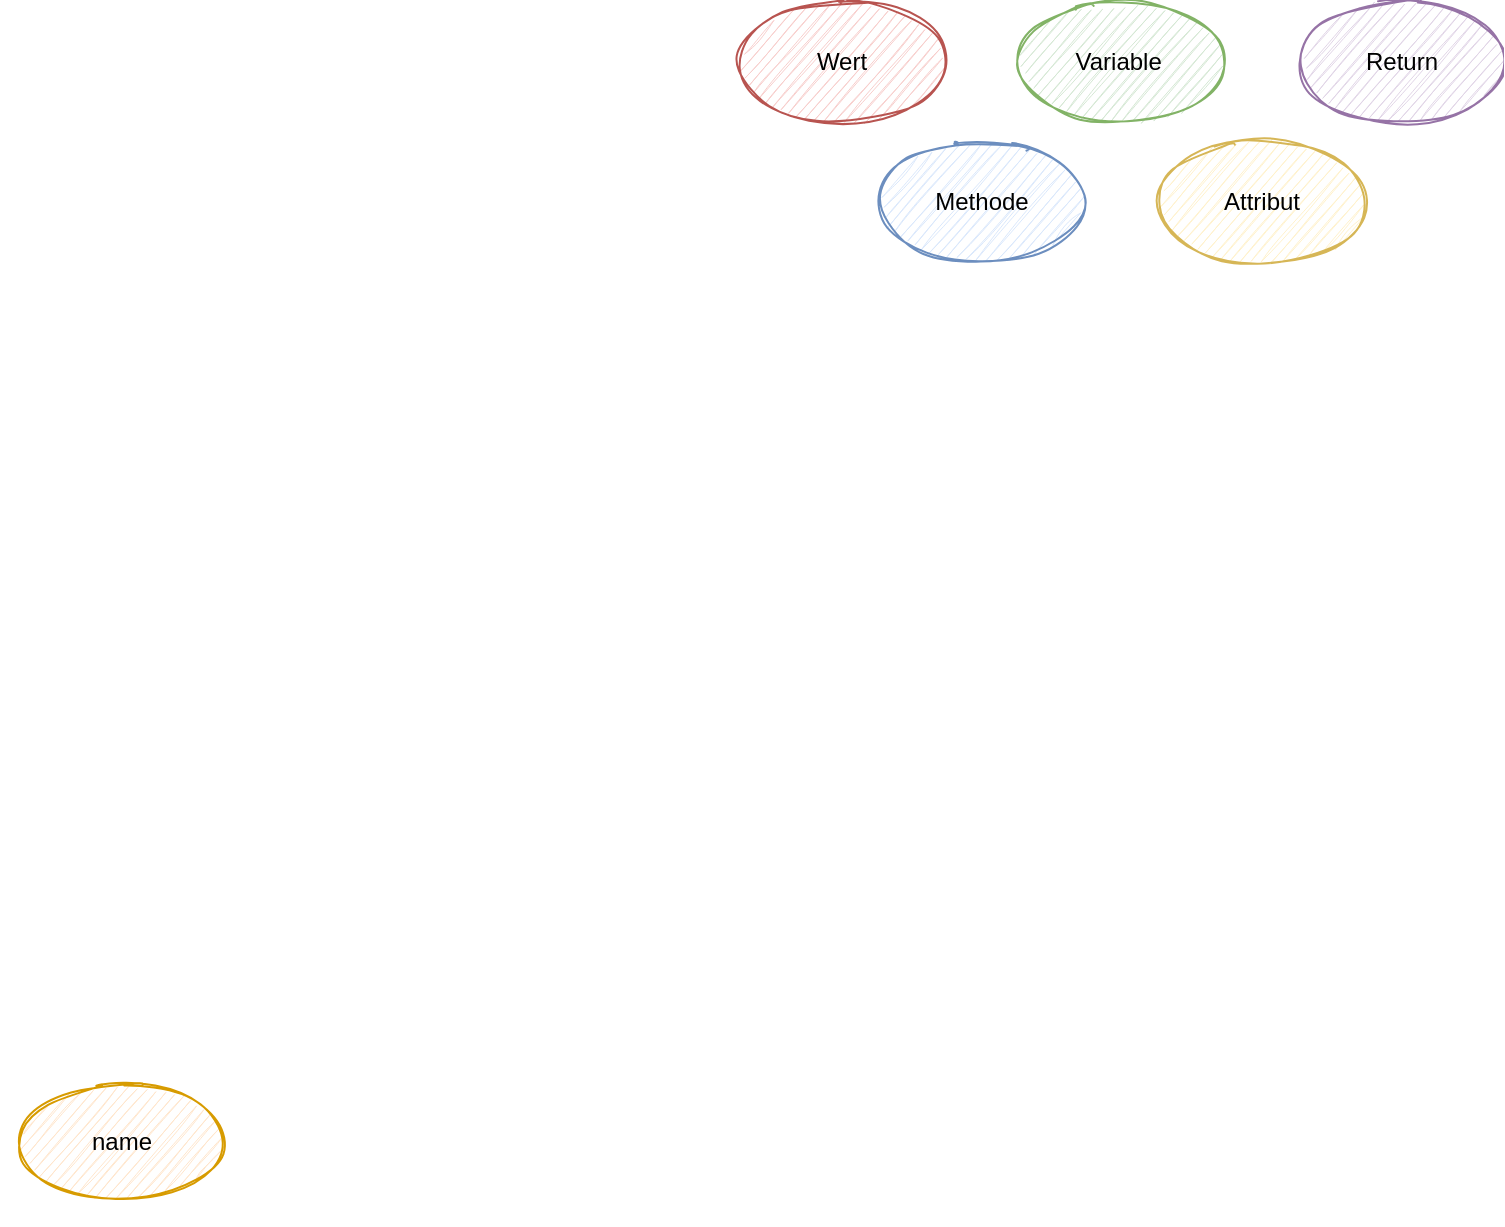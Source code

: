<mxfile version="14.5.7" type="github">
  <diagram id="zpzRGGZIATb5uv67xp2l" name="Page-1">
    <mxGraphModel dx="825" dy="588" grid="1" gridSize="10" guides="1" tooltips="1" connect="1" arrows="1" fold="1" page="1" pageScale="1" pageWidth="827" pageHeight="1169" math="0" shadow="0">
      <root>
        <mxCell id="0" />
        <mxCell id="1" parent="0" />
        <mxCell id="wOuzQVZIBbvn-b8g_K0J-32" value="name" style="ellipse;whiteSpace=wrap;html=1;fillColor=#ffe6cc;strokeColor=#d79b00;sketch=1;" parent="1" vertex="1">
          <mxGeometry x="120" y="590" width="100" height="60" as="geometry" />
        </mxCell>
        <mxCell id="wOuzQVZIBbvn-b8g_K0J-58" value="" style="endArrow=none;html=1;strokeWidth=1;fontColor=#FFFFFF;strokeColor=#FFFFFF;" parent="1" edge="1">
          <mxGeometry width="50" height="50" relative="1" as="geometry">
            <mxPoint x="120" y="660" as="sourcePoint" />
            <mxPoint x="750" y="660" as="targetPoint" />
          </mxGeometry>
        </mxCell>
        <mxCell id="wOuzQVZIBbvn-b8g_K0J-59" value="" style="endArrow=none;html=1;strokeWidth=1;fontColor=#FFFFFF;strokeColor=#FFFFFF;" parent="1" edge="1">
          <mxGeometry width="50" height="50" relative="1" as="geometry">
            <mxPoint x="110" y="650" as="sourcePoint" />
            <mxPoint x="110" y="190" as="targetPoint" />
          </mxGeometry>
        </mxCell>
        <mxCell id="G-PTMmzDkPfKh3OZzAT8-1" value="Variable&amp;nbsp;" style="ellipse;whiteSpace=wrap;html=1;fillColor=#d5e8d4;strokeColor=#82b366;sketch=1;" vertex="1" parent="1">
          <mxGeometry x="620" y="50" width="100" height="60" as="geometry" />
        </mxCell>
        <mxCell id="G-PTMmzDkPfKh3OZzAT8-2" value="Methode" style="ellipse;whiteSpace=wrap;html=1;fillColor=#dae8fc;strokeColor=#6c8ebf;sketch=1;" vertex="1" parent="1">
          <mxGeometry x="550" y="120" width="100" height="60" as="geometry" />
        </mxCell>
        <mxCell id="G-PTMmzDkPfKh3OZzAT8-3" value="Wert" style="ellipse;whiteSpace=wrap;html=1;fillColor=#f8cecc;strokeColor=#b85450;sketch=1;" vertex="1" parent="1">
          <mxGeometry x="480" y="50" width="100" height="60" as="geometry" />
        </mxCell>
        <mxCell id="G-PTMmzDkPfKh3OZzAT8-4" value="Return" style="ellipse;whiteSpace=wrap;html=1;fillColor=#e1d5e7;strokeColor=#9673a6;sketch=1;" vertex="1" parent="1">
          <mxGeometry x="760" y="50" width="100" height="60" as="geometry" />
        </mxCell>
        <mxCell id="G-PTMmzDkPfKh3OZzAT8-5" value="Attribut" style="ellipse;whiteSpace=wrap;html=1;fillColor=#fff2cc;strokeColor=#d6b656;sketch=1;" vertex="1" parent="1">
          <mxGeometry x="690" y="120" width="100" height="60" as="geometry" />
        </mxCell>
      </root>
    </mxGraphModel>
  </diagram>
</mxfile>
